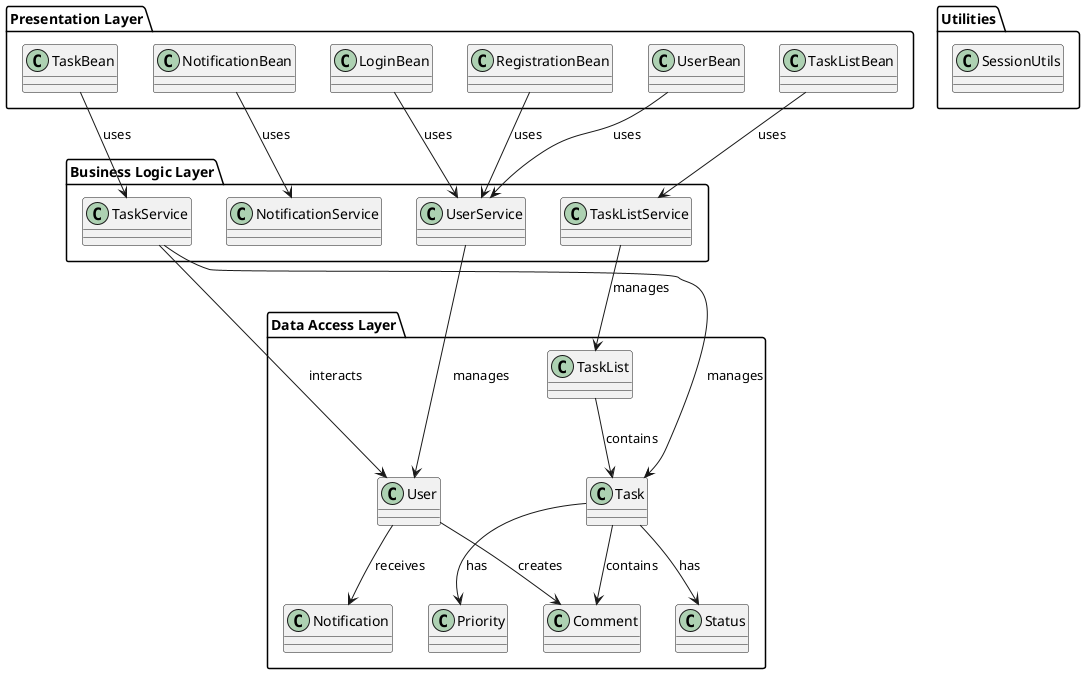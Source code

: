 @startuml
package "Presentation Layer" {
    class UserBean
    class TaskBean
    class NotificationBean
    class RegistrationBean
    class TaskListBean
    class LoginBean
}

package "Business Logic Layer" {
    class UserService
    class TaskService
    class NotificationService
    class TaskListService
}

package "Data Access Layer" {
    class User
    class Task
    class TaskList
    class Status
    class Priority
    class Comment
    class Notification
}

package "Utilities" {
    class SessionUtils
}

"UserBean" --> "UserService" : uses
"TaskBean" --> "TaskService" : uses
"NotificationBean" --> "NotificationService" : uses
"TaskListBean" --> "TaskListService" : uses
"LoginBean" --> "UserService" : uses
"RegistrationBean" --> "UserService" : uses

"TaskService" --> "Task" : manages
"TaskService" --> "User" : interacts
"TaskListService" --> "TaskList" : manages
"UserService" --> "User" : manages
"Task" --> "Status" : has
"Task" --> "Priority" : has
"Task" --> "Comment" : contains
"TaskList" --> "Task" : contains
"User" --> "Comment" : creates
"User" --> "Notification" : receives
@enduml
